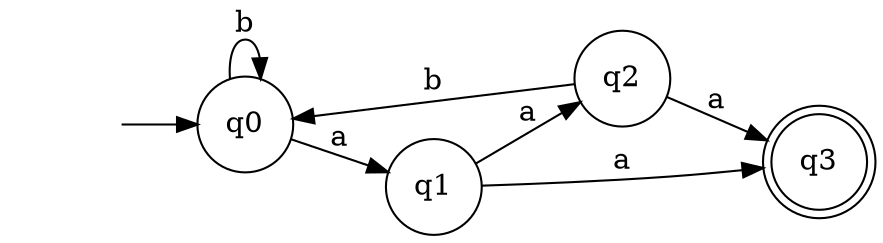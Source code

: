 digraph NFA {
	graph [rankdir=LR]
	"" [label="" shape=plaintext]
	q3 [label=q3 shape=doublecircle]
	q2 [label=q2 shape=circle]
	q0 [label=q0 shape=circle]
	q1 [label=q1 shape=circle]
	"" -> q0 [label=""]
	q0 -> q1 [label=a]
	q0 -> q0 [label=b]
	q1 -> q2 [label=a]
	q1 -> q3 [label=a]
	q2 -> q0 [label=b]
	q2 -> q3 [label=a]
}
